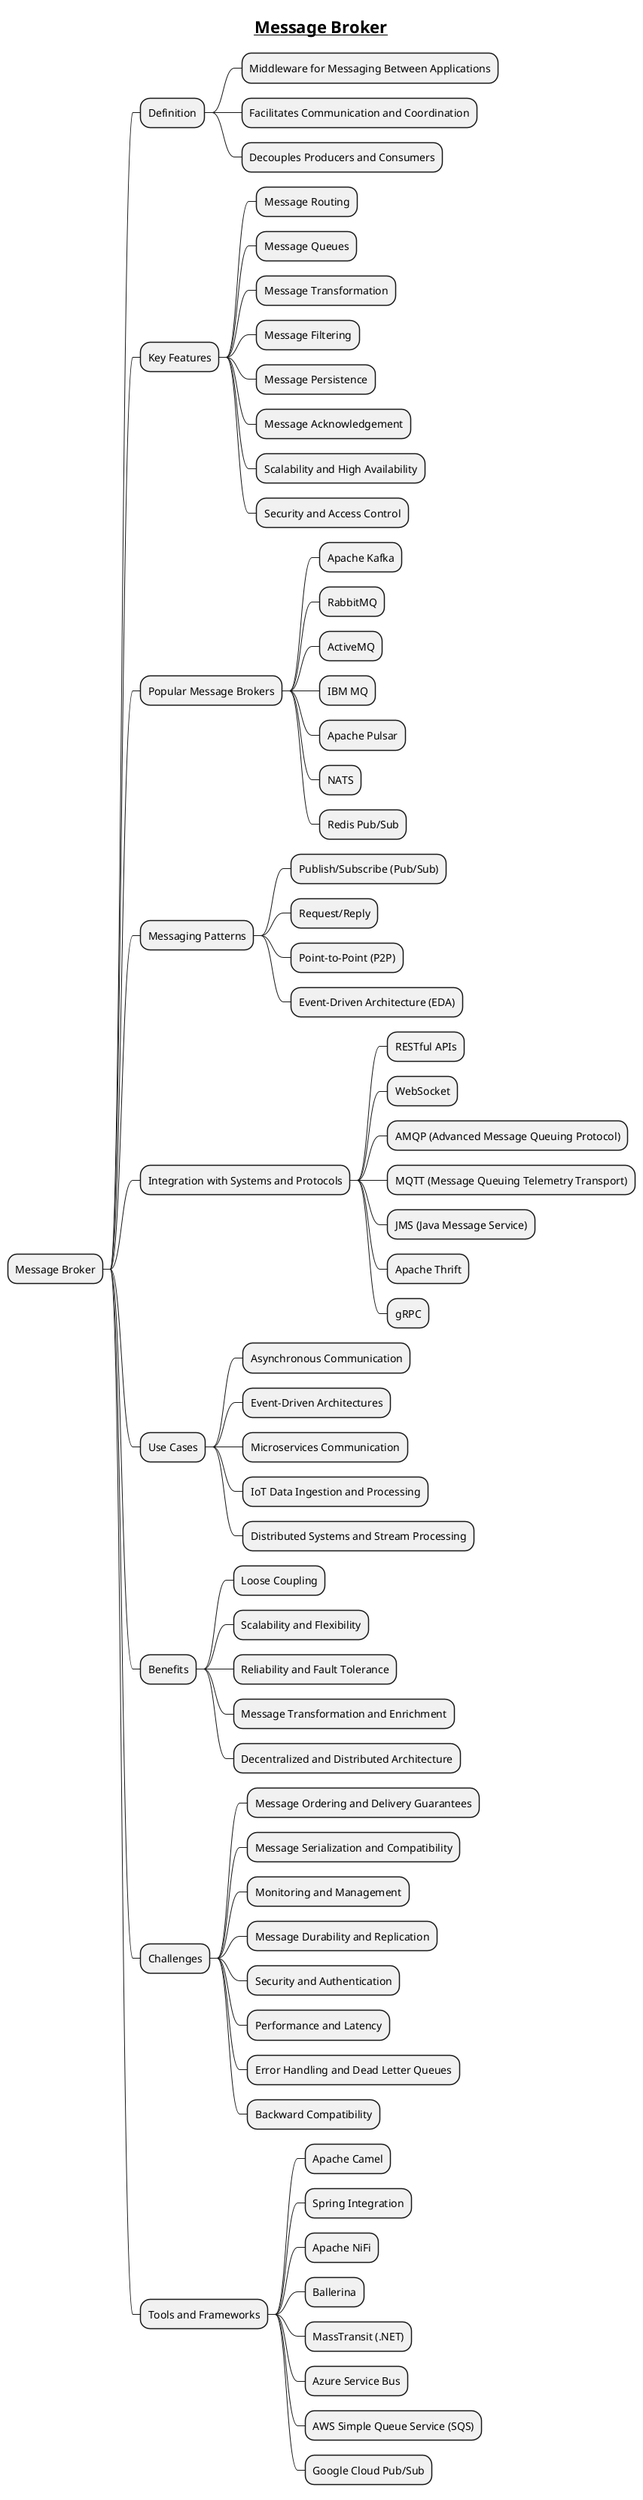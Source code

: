 @startmindmap
title =__Message Broker__

* Message Broker
** Definition
*** Middleware for Messaging Between Applications
*** Facilitates Communication and Coordination
*** Decouples Producers and Consumers
** Key Features
*** Message Routing
*** Message Queues
*** Message Transformation
*** Message Filtering
*** Message Persistence
*** Message Acknowledgement
*** Scalability and High Availability
*** Security and Access Control
** Popular Message Brokers
*** Apache Kafka
*** RabbitMQ
*** ActiveMQ
*** IBM MQ
*** Apache Pulsar
*** NATS
*** Redis Pub/Sub
** Messaging Patterns
*** Publish/Subscribe (Pub/Sub)
*** Request/Reply
*** Point-to-Point (P2P)
*** Event-Driven Architecture (EDA)
** Integration with Systems and Protocols
*** RESTful APIs
*** WebSocket
*** AMQP (Advanced Message Queuing Protocol)
*** MQTT (Message Queuing Telemetry Transport)
*** JMS (Java Message Service)
*** Apache Thrift
*** gRPC
** Use Cases
*** Asynchronous Communication
*** Event-Driven Architectures
*** Microservices Communication
*** IoT Data Ingestion and Processing
*** Distributed Systems and Stream Processing
** Benefits
*** Loose Coupling
*** Scalability and Flexibility
*** Reliability and Fault Tolerance
*** Message Transformation and Enrichment
*** Decentralized and Distributed Architecture
** Challenges
*** Message Ordering and Delivery Guarantees
*** Message Serialization and Compatibility
*** Monitoring and Management
*** Message Durability and Replication
*** Security and Authentication
*** Performance and Latency
*** Error Handling and Dead Letter Queues
*** Backward Compatibility
** Tools and Frameworks
*** Apache Camel
*** Spring Integration
*** Apache NiFi
*** Ballerina
*** MassTransit (.NET)
*** Azure Service Bus
*** AWS Simple Queue Service (SQS)
*** Google Cloud Pub/Sub

@endmindmap
